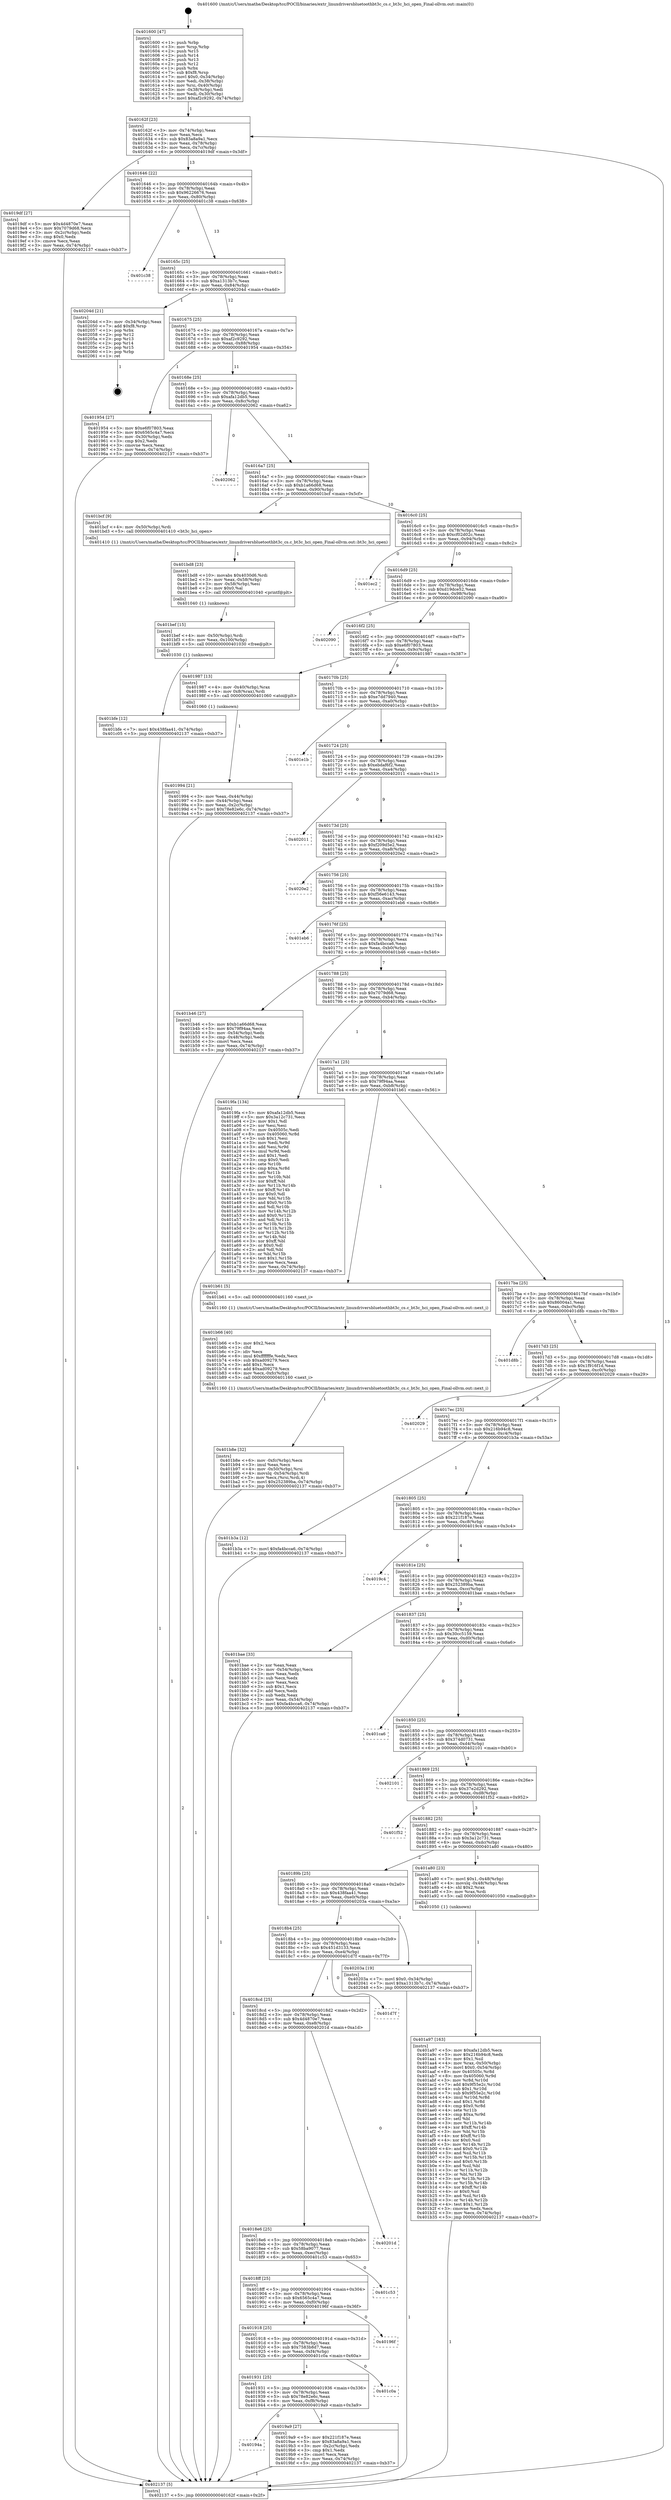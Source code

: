digraph "0x401600" {
  label = "0x401600 (/mnt/c/Users/mathe/Desktop/tcc/POCII/binaries/extr_linuxdriversbluetoothbt3c_cs.c_bt3c_hci_open_Final-ollvm.out::main(0))"
  labelloc = "t"
  node[shape=record]

  Entry [label="",width=0.3,height=0.3,shape=circle,fillcolor=black,style=filled]
  "0x40162f" [label="{
     0x40162f [23]\l
     | [instrs]\l
     &nbsp;&nbsp;0x40162f \<+3\>: mov -0x74(%rbp),%eax\l
     &nbsp;&nbsp;0x401632 \<+2\>: mov %eax,%ecx\l
     &nbsp;&nbsp;0x401634 \<+6\>: sub $0x83a8a9a1,%ecx\l
     &nbsp;&nbsp;0x40163a \<+3\>: mov %eax,-0x78(%rbp)\l
     &nbsp;&nbsp;0x40163d \<+3\>: mov %ecx,-0x7c(%rbp)\l
     &nbsp;&nbsp;0x401640 \<+6\>: je 00000000004019df \<main+0x3df\>\l
  }"]
  "0x4019df" [label="{
     0x4019df [27]\l
     | [instrs]\l
     &nbsp;&nbsp;0x4019df \<+5\>: mov $0x4d4870e7,%eax\l
     &nbsp;&nbsp;0x4019e4 \<+5\>: mov $0x7079d68,%ecx\l
     &nbsp;&nbsp;0x4019e9 \<+3\>: mov -0x2c(%rbp),%edx\l
     &nbsp;&nbsp;0x4019ec \<+3\>: cmp $0x0,%edx\l
     &nbsp;&nbsp;0x4019ef \<+3\>: cmove %ecx,%eax\l
     &nbsp;&nbsp;0x4019f2 \<+3\>: mov %eax,-0x74(%rbp)\l
     &nbsp;&nbsp;0x4019f5 \<+5\>: jmp 0000000000402137 \<main+0xb37\>\l
  }"]
  "0x401646" [label="{
     0x401646 [22]\l
     | [instrs]\l
     &nbsp;&nbsp;0x401646 \<+5\>: jmp 000000000040164b \<main+0x4b\>\l
     &nbsp;&nbsp;0x40164b \<+3\>: mov -0x78(%rbp),%eax\l
     &nbsp;&nbsp;0x40164e \<+5\>: sub $0x96226676,%eax\l
     &nbsp;&nbsp;0x401653 \<+3\>: mov %eax,-0x80(%rbp)\l
     &nbsp;&nbsp;0x401656 \<+6\>: je 0000000000401c38 \<main+0x638\>\l
  }"]
  Exit [label="",width=0.3,height=0.3,shape=circle,fillcolor=black,style=filled,peripheries=2]
  "0x401c38" [label="{
     0x401c38\l
  }", style=dashed]
  "0x40165c" [label="{
     0x40165c [25]\l
     | [instrs]\l
     &nbsp;&nbsp;0x40165c \<+5\>: jmp 0000000000401661 \<main+0x61\>\l
     &nbsp;&nbsp;0x401661 \<+3\>: mov -0x78(%rbp),%eax\l
     &nbsp;&nbsp;0x401664 \<+5\>: sub $0xa1313b7c,%eax\l
     &nbsp;&nbsp;0x401669 \<+6\>: mov %eax,-0x84(%rbp)\l
     &nbsp;&nbsp;0x40166f \<+6\>: je 000000000040204d \<main+0xa4d\>\l
  }"]
  "0x401bfe" [label="{
     0x401bfe [12]\l
     | [instrs]\l
     &nbsp;&nbsp;0x401bfe \<+7\>: movl $0x438faa41,-0x74(%rbp)\l
     &nbsp;&nbsp;0x401c05 \<+5\>: jmp 0000000000402137 \<main+0xb37\>\l
  }"]
  "0x40204d" [label="{
     0x40204d [21]\l
     | [instrs]\l
     &nbsp;&nbsp;0x40204d \<+3\>: mov -0x34(%rbp),%eax\l
     &nbsp;&nbsp;0x402050 \<+7\>: add $0xf8,%rsp\l
     &nbsp;&nbsp;0x402057 \<+1\>: pop %rbx\l
     &nbsp;&nbsp;0x402058 \<+2\>: pop %r12\l
     &nbsp;&nbsp;0x40205a \<+2\>: pop %r13\l
     &nbsp;&nbsp;0x40205c \<+2\>: pop %r14\l
     &nbsp;&nbsp;0x40205e \<+2\>: pop %r15\l
     &nbsp;&nbsp;0x402060 \<+1\>: pop %rbp\l
     &nbsp;&nbsp;0x402061 \<+1\>: ret\l
  }"]
  "0x401675" [label="{
     0x401675 [25]\l
     | [instrs]\l
     &nbsp;&nbsp;0x401675 \<+5\>: jmp 000000000040167a \<main+0x7a\>\l
     &nbsp;&nbsp;0x40167a \<+3\>: mov -0x78(%rbp),%eax\l
     &nbsp;&nbsp;0x40167d \<+5\>: sub $0xaf2c9292,%eax\l
     &nbsp;&nbsp;0x401682 \<+6\>: mov %eax,-0x88(%rbp)\l
     &nbsp;&nbsp;0x401688 \<+6\>: je 0000000000401954 \<main+0x354\>\l
  }"]
  "0x401bef" [label="{
     0x401bef [15]\l
     | [instrs]\l
     &nbsp;&nbsp;0x401bef \<+4\>: mov -0x50(%rbp),%rdi\l
     &nbsp;&nbsp;0x401bf3 \<+6\>: mov %eax,-0x100(%rbp)\l
     &nbsp;&nbsp;0x401bf9 \<+5\>: call 0000000000401030 \<free@plt\>\l
     | [calls]\l
     &nbsp;&nbsp;0x401030 \{1\} (unknown)\l
  }"]
  "0x401954" [label="{
     0x401954 [27]\l
     | [instrs]\l
     &nbsp;&nbsp;0x401954 \<+5\>: mov $0xe6f07803,%eax\l
     &nbsp;&nbsp;0x401959 \<+5\>: mov $0x6565c4a7,%ecx\l
     &nbsp;&nbsp;0x40195e \<+3\>: mov -0x30(%rbp),%edx\l
     &nbsp;&nbsp;0x401961 \<+3\>: cmp $0x2,%edx\l
     &nbsp;&nbsp;0x401964 \<+3\>: cmovne %ecx,%eax\l
     &nbsp;&nbsp;0x401967 \<+3\>: mov %eax,-0x74(%rbp)\l
     &nbsp;&nbsp;0x40196a \<+5\>: jmp 0000000000402137 \<main+0xb37\>\l
  }"]
  "0x40168e" [label="{
     0x40168e [25]\l
     | [instrs]\l
     &nbsp;&nbsp;0x40168e \<+5\>: jmp 0000000000401693 \<main+0x93\>\l
     &nbsp;&nbsp;0x401693 \<+3\>: mov -0x78(%rbp),%eax\l
     &nbsp;&nbsp;0x401696 \<+5\>: sub $0xafa12db5,%eax\l
     &nbsp;&nbsp;0x40169b \<+6\>: mov %eax,-0x8c(%rbp)\l
     &nbsp;&nbsp;0x4016a1 \<+6\>: je 0000000000402062 \<main+0xa62\>\l
  }"]
  "0x402137" [label="{
     0x402137 [5]\l
     | [instrs]\l
     &nbsp;&nbsp;0x402137 \<+5\>: jmp 000000000040162f \<main+0x2f\>\l
  }"]
  "0x401600" [label="{
     0x401600 [47]\l
     | [instrs]\l
     &nbsp;&nbsp;0x401600 \<+1\>: push %rbp\l
     &nbsp;&nbsp;0x401601 \<+3\>: mov %rsp,%rbp\l
     &nbsp;&nbsp;0x401604 \<+2\>: push %r15\l
     &nbsp;&nbsp;0x401606 \<+2\>: push %r14\l
     &nbsp;&nbsp;0x401608 \<+2\>: push %r13\l
     &nbsp;&nbsp;0x40160a \<+2\>: push %r12\l
     &nbsp;&nbsp;0x40160c \<+1\>: push %rbx\l
     &nbsp;&nbsp;0x40160d \<+7\>: sub $0xf8,%rsp\l
     &nbsp;&nbsp;0x401614 \<+7\>: movl $0x0,-0x34(%rbp)\l
     &nbsp;&nbsp;0x40161b \<+3\>: mov %edi,-0x38(%rbp)\l
     &nbsp;&nbsp;0x40161e \<+4\>: mov %rsi,-0x40(%rbp)\l
     &nbsp;&nbsp;0x401622 \<+3\>: mov -0x38(%rbp),%edi\l
     &nbsp;&nbsp;0x401625 \<+3\>: mov %edi,-0x30(%rbp)\l
     &nbsp;&nbsp;0x401628 \<+7\>: movl $0xaf2c9292,-0x74(%rbp)\l
  }"]
  "0x401bd8" [label="{
     0x401bd8 [23]\l
     | [instrs]\l
     &nbsp;&nbsp;0x401bd8 \<+10\>: movabs $0x4030d6,%rdi\l
     &nbsp;&nbsp;0x401be2 \<+3\>: mov %eax,-0x58(%rbp)\l
     &nbsp;&nbsp;0x401be5 \<+3\>: mov -0x58(%rbp),%esi\l
     &nbsp;&nbsp;0x401be8 \<+2\>: mov $0x0,%al\l
     &nbsp;&nbsp;0x401bea \<+5\>: call 0000000000401040 \<printf@plt\>\l
     | [calls]\l
     &nbsp;&nbsp;0x401040 \{1\} (unknown)\l
  }"]
  "0x402062" [label="{
     0x402062\l
  }", style=dashed]
  "0x4016a7" [label="{
     0x4016a7 [25]\l
     | [instrs]\l
     &nbsp;&nbsp;0x4016a7 \<+5\>: jmp 00000000004016ac \<main+0xac\>\l
     &nbsp;&nbsp;0x4016ac \<+3\>: mov -0x78(%rbp),%eax\l
     &nbsp;&nbsp;0x4016af \<+5\>: sub $0xb1a66d68,%eax\l
     &nbsp;&nbsp;0x4016b4 \<+6\>: mov %eax,-0x90(%rbp)\l
     &nbsp;&nbsp;0x4016ba \<+6\>: je 0000000000401bcf \<main+0x5cf\>\l
  }"]
  "0x401b8e" [label="{
     0x401b8e [32]\l
     | [instrs]\l
     &nbsp;&nbsp;0x401b8e \<+6\>: mov -0xfc(%rbp),%ecx\l
     &nbsp;&nbsp;0x401b94 \<+3\>: imul %eax,%ecx\l
     &nbsp;&nbsp;0x401b97 \<+4\>: mov -0x50(%rbp),%rsi\l
     &nbsp;&nbsp;0x401b9b \<+4\>: movslq -0x54(%rbp),%rdi\l
     &nbsp;&nbsp;0x401b9f \<+3\>: mov %ecx,(%rsi,%rdi,4)\l
     &nbsp;&nbsp;0x401ba2 \<+7\>: movl $0x252389ba,-0x74(%rbp)\l
     &nbsp;&nbsp;0x401ba9 \<+5\>: jmp 0000000000402137 \<main+0xb37\>\l
  }"]
  "0x401bcf" [label="{
     0x401bcf [9]\l
     | [instrs]\l
     &nbsp;&nbsp;0x401bcf \<+4\>: mov -0x50(%rbp),%rdi\l
     &nbsp;&nbsp;0x401bd3 \<+5\>: call 0000000000401410 \<bt3c_hci_open\>\l
     | [calls]\l
     &nbsp;&nbsp;0x401410 \{1\} (/mnt/c/Users/mathe/Desktop/tcc/POCII/binaries/extr_linuxdriversbluetoothbt3c_cs.c_bt3c_hci_open_Final-ollvm.out::bt3c_hci_open)\l
  }"]
  "0x4016c0" [label="{
     0x4016c0 [25]\l
     | [instrs]\l
     &nbsp;&nbsp;0x4016c0 \<+5\>: jmp 00000000004016c5 \<main+0xc5\>\l
     &nbsp;&nbsp;0x4016c5 \<+3\>: mov -0x78(%rbp),%eax\l
     &nbsp;&nbsp;0x4016c8 \<+5\>: sub $0xcf02d02c,%eax\l
     &nbsp;&nbsp;0x4016cd \<+6\>: mov %eax,-0x94(%rbp)\l
     &nbsp;&nbsp;0x4016d3 \<+6\>: je 0000000000401ec2 \<main+0x8c2\>\l
  }"]
  "0x401b66" [label="{
     0x401b66 [40]\l
     | [instrs]\l
     &nbsp;&nbsp;0x401b66 \<+5\>: mov $0x2,%ecx\l
     &nbsp;&nbsp;0x401b6b \<+1\>: cltd\l
     &nbsp;&nbsp;0x401b6c \<+2\>: idiv %ecx\l
     &nbsp;&nbsp;0x401b6e \<+6\>: imul $0xfffffffe,%edx,%ecx\l
     &nbsp;&nbsp;0x401b74 \<+6\>: sub $0xad09279,%ecx\l
     &nbsp;&nbsp;0x401b7a \<+3\>: add $0x1,%ecx\l
     &nbsp;&nbsp;0x401b7d \<+6\>: add $0xad09279,%ecx\l
     &nbsp;&nbsp;0x401b83 \<+6\>: mov %ecx,-0xfc(%rbp)\l
     &nbsp;&nbsp;0x401b89 \<+5\>: call 0000000000401160 \<next_i\>\l
     | [calls]\l
     &nbsp;&nbsp;0x401160 \{1\} (/mnt/c/Users/mathe/Desktop/tcc/POCII/binaries/extr_linuxdriversbluetoothbt3c_cs.c_bt3c_hci_open_Final-ollvm.out::next_i)\l
  }"]
  "0x401ec2" [label="{
     0x401ec2\l
  }", style=dashed]
  "0x4016d9" [label="{
     0x4016d9 [25]\l
     | [instrs]\l
     &nbsp;&nbsp;0x4016d9 \<+5\>: jmp 00000000004016de \<main+0xde\>\l
     &nbsp;&nbsp;0x4016de \<+3\>: mov -0x78(%rbp),%eax\l
     &nbsp;&nbsp;0x4016e1 \<+5\>: sub $0xd19dce52,%eax\l
     &nbsp;&nbsp;0x4016e6 \<+6\>: mov %eax,-0x98(%rbp)\l
     &nbsp;&nbsp;0x4016ec \<+6\>: je 0000000000402090 \<main+0xa90\>\l
  }"]
  "0x401a97" [label="{
     0x401a97 [163]\l
     | [instrs]\l
     &nbsp;&nbsp;0x401a97 \<+5\>: mov $0xafa12db5,%ecx\l
     &nbsp;&nbsp;0x401a9c \<+5\>: mov $0x216b94c8,%edx\l
     &nbsp;&nbsp;0x401aa1 \<+3\>: mov $0x1,%sil\l
     &nbsp;&nbsp;0x401aa4 \<+4\>: mov %rax,-0x50(%rbp)\l
     &nbsp;&nbsp;0x401aa8 \<+7\>: movl $0x0,-0x54(%rbp)\l
     &nbsp;&nbsp;0x401aaf \<+8\>: mov 0x40505c,%r8d\l
     &nbsp;&nbsp;0x401ab7 \<+8\>: mov 0x405060,%r9d\l
     &nbsp;&nbsp;0x401abf \<+3\>: mov %r8d,%r10d\l
     &nbsp;&nbsp;0x401ac2 \<+7\>: add $0x9f55e2c,%r10d\l
     &nbsp;&nbsp;0x401ac9 \<+4\>: sub $0x1,%r10d\l
     &nbsp;&nbsp;0x401acd \<+7\>: sub $0x9f55e2c,%r10d\l
     &nbsp;&nbsp;0x401ad4 \<+4\>: imul %r10d,%r8d\l
     &nbsp;&nbsp;0x401ad8 \<+4\>: and $0x1,%r8d\l
     &nbsp;&nbsp;0x401adc \<+4\>: cmp $0x0,%r8d\l
     &nbsp;&nbsp;0x401ae0 \<+4\>: sete %r11b\l
     &nbsp;&nbsp;0x401ae4 \<+4\>: cmp $0xa,%r9d\l
     &nbsp;&nbsp;0x401ae8 \<+3\>: setl %bl\l
     &nbsp;&nbsp;0x401aeb \<+3\>: mov %r11b,%r14b\l
     &nbsp;&nbsp;0x401aee \<+4\>: xor $0xff,%r14b\l
     &nbsp;&nbsp;0x401af2 \<+3\>: mov %bl,%r15b\l
     &nbsp;&nbsp;0x401af5 \<+4\>: xor $0xff,%r15b\l
     &nbsp;&nbsp;0x401af9 \<+4\>: xor $0x0,%sil\l
     &nbsp;&nbsp;0x401afd \<+3\>: mov %r14b,%r12b\l
     &nbsp;&nbsp;0x401b00 \<+4\>: and $0x0,%r12b\l
     &nbsp;&nbsp;0x401b04 \<+3\>: and %sil,%r11b\l
     &nbsp;&nbsp;0x401b07 \<+3\>: mov %r15b,%r13b\l
     &nbsp;&nbsp;0x401b0a \<+4\>: and $0x0,%r13b\l
     &nbsp;&nbsp;0x401b0e \<+3\>: and %sil,%bl\l
     &nbsp;&nbsp;0x401b11 \<+3\>: or %r11b,%r12b\l
     &nbsp;&nbsp;0x401b14 \<+3\>: or %bl,%r13b\l
     &nbsp;&nbsp;0x401b17 \<+3\>: xor %r13b,%r12b\l
     &nbsp;&nbsp;0x401b1a \<+3\>: or %r15b,%r14b\l
     &nbsp;&nbsp;0x401b1d \<+4\>: xor $0xff,%r14b\l
     &nbsp;&nbsp;0x401b21 \<+4\>: or $0x0,%sil\l
     &nbsp;&nbsp;0x401b25 \<+3\>: and %sil,%r14b\l
     &nbsp;&nbsp;0x401b28 \<+3\>: or %r14b,%r12b\l
     &nbsp;&nbsp;0x401b2b \<+4\>: test $0x1,%r12b\l
     &nbsp;&nbsp;0x401b2f \<+3\>: cmovne %edx,%ecx\l
     &nbsp;&nbsp;0x401b32 \<+3\>: mov %ecx,-0x74(%rbp)\l
     &nbsp;&nbsp;0x401b35 \<+5\>: jmp 0000000000402137 \<main+0xb37\>\l
  }"]
  "0x402090" [label="{
     0x402090\l
  }", style=dashed]
  "0x4016f2" [label="{
     0x4016f2 [25]\l
     | [instrs]\l
     &nbsp;&nbsp;0x4016f2 \<+5\>: jmp 00000000004016f7 \<main+0xf7\>\l
     &nbsp;&nbsp;0x4016f7 \<+3\>: mov -0x78(%rbp),%eax\l
     &nbsp;&nbsp;0x4016fa \<+5\>: sub $0xe6f07803,%eax\l
     &nbsp;&nbsp;0x4016ff \<+6\>: mov %eax,-0x9c(%rbp)\l
     &nbsp;&nbsp;0x401705 \<+6\>: je 0000000000401987 \<main+0x387\>\l
  }"]
  "0x40194a" [label="{
     0x40194a\l
  }", style=dashed]
  "0x401987" [label="{
     0x401987 [13]\l
     | [instrs]\l
     &nbsp;&nbsp;0x401987 \<+4\>: mov -0x40(%rbp),%rax\l
     &nbsp;&nbsp;0x40198b \<+4\>: mov 0x8(%rax),%rdi\l
     &nbsp;&nbsp;0x40198f \<+5\>: call 0000000000401060 \<atoi@plt\>\l
     | [calls]\l
     &nbsp;&nbsp;0x401060 \{1\} (unknown)\l
  }"]
  "0x40170b" [label="{
     0x40170b [25]\l
     | [instrs]\l
     &nbsp;&nbsp;0x40170b \<+5\>: jmp 0000000000401710 \<main+0x110\>\l
     &nbsp;&nbsp;0x401710 \<+3\>: mov -0x78(%rbp),%eax\l
     &nbsp;&nbsp;0x401713 \<+5\>: sub $0xe7dd7940,%eax\l
     &nbsp;&nbsp;0x401718 \<+6\>: mov %eax,-0xa0(%rbp)\l
     &nbsp;&nbsp;0x40171e \<+6\>: je 0000000000401e1b \<main+0x81b\>\l
  }"]
  "0x401994" [label="{
     0x401994 [21]\l
     | [instrs]\l
     &nbsp;&nbsp;0x401994 \<+3\>: mov %eax,-0x44(%rbp)\l
     &nbsp;&nbsp;0x401997 \<+3\>: mov -0x44(%rbp),%eax\l
     &nbsp;&nbsp;0x40199a \<+3\>: mov %eax,-0x2c(%rbp)\l
     &nbsp;&nbsp;0x40199d \<+7\>: movl $0x78e82e6c,-0x74(%rbp)\l
     &nbsp;&nbsp;0x4019a4 \<+5\>: jmp 0000000000402137 \<main+0xb37\>\l
  }"]
  "0x4019a9" [label="{
     0x4019a9 [27]\l
     | [instrs]\l
     &nbsp;&nbsp;0x4019a9 \<+5\>: mov $0x221f187e,%eax\l
     &nbsp;&nbsp;0x4019ae \<+5\>: mov $0x83a8a9a1,%ecx\l
     &nbsp;&nbsp;0x4019b3 \<+3\>: mov -0x2c(%rbp),%edx\l
     &nbsp;&nbsp;0x4019b6 \<+3\>: cmp $0x1,%edx\l
     &nbsp;&nbsp;0x4019b9 \<+3\>: cmovl %ecx,%eax\l
     &nbsp;&nbsp;0x4019bc \<+3\>: mov %eax,-0x74(%rbp)\l
     &nbsp;&nbsp;0x4019bf \<+5\>: jmp 0000000000402137 \<main+0xb37\>\l
  }"]
  "0x401e1b" [label="{
     0x401e1b\l
  }", style=dashed]
  "0x401724" [label="{
     0x401724 [25]\l
     | [instrs]\l
     &nbsp;&nbsp;0x401724 \<+5\>: jmp 0000000000401729 \<main+0x129\>\l
     &nbsp;&nbsp;0x401729 \<+3\>: mov -0x78(%rbp),%eax\l
     &nbsp;&nbsp;0x40172c \<+5\>: sub $0xebdaf6f2,%eax\l
     &nbsp;&nbsp;0x401731 \<+6\>: mov %eax,-0xa4(%rbp)\l
     &nbsp;&nbsp;0x401737 \<+6\>: je 0000000000402011 \<main+0xa11\>\l
  }"]
  "0x401931" [label="{
     0x401931 [25]\l
     | [instrs]\l
     &nbsp;&nbsp;0x401931 \<+5\>: jmp 0000000000401936 \<main+0x336\>\l
     &nbsp;&nbsp;0x401936 \<+3\>: mov -0x78(%rbp),%eax\l
     &nbsp;&nbsp;0x401939 \<+5\>: sub $0x78e82e6c,%eax\l
     &nbsp;&nbsp;0x40193e \<+6\>: mov %eax,-0xf8(%rbp)\l
     &nbsp;&nbsp;0x401944 \<+6\>: je 00000000004019a9 \<main+0x3a9\>\l
  }"]
  "0x402011" [label="{
     0x402011\l
  }", style=dashed]
  "0x40173d" [label="{
     0x40173d [25]\l
     | [instrs]\l
     &nbsp;&nbsp;0x40173d \<+5\>: jmp 0000000000401742 \<main+0x142\>\l
     &nbsp;&nbsp;0x401742 \<+3\>: mov -0x78(%rbp),%eax\l
     &nbsp;&nbsp;0x401745 \<+5\>: sub $0xf209d5e2,%eax\l
     &nbsp;&nbsp;0x40174a \<+6\>: mov %eax,-0xa8(%rbp)\l
     &nbsp;&nbsp;0x401750 \<+6\>: je 00000000004020e2 \<main+0xae2\>\l
  }"]
  "0x401c0a" [label="{
     0x401c0a\l
  }", style=dashed]
  "0x4020e2" [label="{
     0x4020e2\l
  }", style=dashed]
  "0x401756" [label="{
     0x401756 [25]\l
     | [instrs]\l
     &nbsp;&nbsp;0x401756 \<+5\>: jmp 000000000040175b \<main+0x15b\>\l
     &nbsp;&nbsp;0x40175b \<+3\>: mov -0x78(%rbp),%eax\l
     &nbsp;&nbsp;0x40175e \<+5\>: sub $0xf56e6143,%eax\l
     &nbsp;&nbsp;0x401763 \<+6\>: mov %eax,-0xac(%rbp)\l
     &nbsp;&nbsp;0x401769 \<+6\>: je 0000000000401eb6 \<main+0x8b6\>\l
  }"]
  "0x401918" [label="{
     0x401918 [25]\l
     | [instrs]\l
     &nbsp;&nbsp;0x401918 \<+5\>: jmp 000000000040191d \<main+0x31d\>\l
     &nbsp;&nbsp;0x40191d \<+3\>: mov -0x78(%rbp),%eax\l
     &nbsp;&nbsp;0x401920 \<+5\>: sub $0x7583b8d7,%eax\l
     &nbsp;&nbsp;0x401925 \<+6\>: mov %eax,-0xf4(%rbp)\l
     &nbsp;&nbsp;0x40192b \<+6\>: je 0000000000401c0a \<main+0x60a\>\l
  }"]
  "0x401eb6" [label="{
     0x401eb6\l
  }", style=dashed]
  "0x40176f" [label="{
     0x40176f [25]\l
     | [instrs]\l
     &nbsp;&nbsp;0x40176f \<+5\>: jmp 0000000000401774 \<main+0x174\>\l
     &nbsp;&nbsp;0x401774 \<+3\>: mov -0x78(%rbp),%eax\l
     &nbsp;&nbsp;0x401777 \<+5\>: sub $0xfa4bcca6,%eax\l
     &nbsp;&nbsp;0x40177c \<+6\>: mov %eax,-0xb0(%rbp)\l
     &nbsp;&nbsp;0x401782 \<+6\>: je 0000000000401b46 \<main+0x546\>\l
  }"]
  "0x40196f" [label="{
     0x40196f\l
  }", style=dashed]
  "0x401b46" [label="{
     0x401b46 [27]\l
     | [instrs]\l
     &nbsp;&nbsp;0x401b46 \<+5\>: mov $0xb1a66d68,%eax\l
     &nbsp;&nbsp;0x401b4b \<+5\>: mov $0x79f94aa,%ecx\l
     &nbsp;&nbsp;0x401b50 \<+3\>: mov -0x54(%rbp),%edx\l
     &nbsp;&nbsp;0x401b53 \<+3\>: cmp -0x48(%rbp),%edx\l
     &nbsp;&nbsp;0x401b56 \<+3\>: cmovl %ecx,%eax\l
     &nbsp;&nbsp;0x401b59 \<+3\>: mov %eax,-0x74(%rbp)\l
     &nbsp;&nbsp;0x401b5c \<+5\>: jmp 0000000000402137 \<main+0xb37\>\l
  }"]
  "0x401788" [label="{
     0x401788 [25]\l
     | [instrs]\l
     &nbsp;&nbsp;0x401788 \<+5\>: jmp 000000000040178d \<main+0x18d\>\l
     &nbsp;&nbsp;0x40178d \<+3\>: mov -0x78(%rbp),%eax\l
     &nbsp;&nbsp;0x401790 \<+5\>: sub $0x7079d68,%eax\l
     &nbsp;&nbsp;0x401795 \<+6\>: mov %eax,-0xb4(%rbp)\l
     &nbsp;&nbsp;0x40179b \<+6\>: je 00000000004019fa \<main+0x3fa\>\l
  }"]
  "0x4018ff" [label="{
     0x4018ff [25]\l
     | [instrs]\l
     &nbsp;&nbsp;0x4018ff \<+5\>: jmp 0000000000401904 \<main+0x304\>\l
     &nbsp;&nbsp;0x401904 \<+3\>: mov -0x78(%rbp),%eax\l
     &nbsp;&nbsp;0x401907 \<+5\>: sub $0x6565c4a7,%eax\l
     &nbsp;&nbsp;0x40190c \<+6\>: mov %eax,-0xf0(%rbp)\l
     &nbsp;&nbsp;0x401912 \<+6\>: je 000000000040196f \<main+0x36f\>\l
  }"]
  "0x4019fa" [label="{
     0x4019fa [134]\l
     | [instrs]\l
     &nbsp;&nbsp;0x4019fa \<+5\>: mov $0xafa12db5,%eax\l
     &nbsp;&nbsp;0x4019ff \<+5\>: mov $0x3a12c731,%ecx\l
     &nbsp;&nbsp;0x401a04 \<+2\>: mov $0x1,%dl\l
     &nbsp;&nbsp;0x401a06 \<+2\>: xor %esi,%esi\l
     &nbsp;&nbsp;0x401a08 \<+7\>: mov 0x40505c,%edi\l
     &nbsp;&nbsp;0x401a0f \<+8\>: mov 0x405060,%r8d\l
     &nbsp;&nbsp;0x401a17 \<+3\>: sub $0x1,%esi\l
     &nbsp;&nbsp;0x401a1a \<+3\>: mov %edi,%r9d\l
     &nbsp;&nbsp;0x401a1d \<+3\>: add %esi,%r9d\l
     &nbsp;&nbsp;0x401a20 \<+4\>: imul %r9d,%edi\l
     &nbsp;&nbsp;0x401a24 \<+3\>: and $0x1,%edi\l
     &nbsp;&nbsp;0x401a27 \<+3\>: cmp $0x0,%edi\l
     &nbsp;&nbsp;0x401a2a \<+4\>: sete %r10b\l
     &nbsp;&nbsp;0x401a2e \<+4\>: cmp $0xa,%r8d\l
     &nbsp;&nbsp;0x401a32 \<+4\>: setl %r11b\l
     &nbsp;&nbsp;0x401a36 \<+3\>: mov %r10b,%bl\l
     &nbsp;&nbsp;0x401a39 \<+3\>: xor $0xff,%bl\l
     &nbsp;&nbsp;0x401a3c \<+3\>: mov %r11b,%r14b\l
     &nbsp;&nbsp;0x401a3f \<+4\>: xor $0xff,%r14b\l
     &nbsp;&nbsp;0x401a43 \<+3\>: xor $0x0,%dl\l
     &nbsp;&nbsp;0x401a46 \<+3\>: mov %bl,%r15b\l
     &nbsp;&nbsp;0x401a49 \<+4\>: and $0x0,%r15b\l
     &nbsp;&nbsp;0x401a4d \<+3\>: and %dl,%r10b\l
     &nbsp;&nbsp;0x401a50 \<+3\>: mov %r14b,%r12b\l
     &nbsp;&nbsp;0x401a53 \<+4\>: and $0x0,%r12b\l
     &nbsp;&nbsp;0x401a57 \<+3\>: and %dl,%r11b\l
     &nbsp;&nbsp;0x401a5a \<+3\>: or %r10b,%r15b\l
     &nbsp;&nbsp;0x401a5d \<+3\>: or %r11b,%r12b\l
     &nbsp;&nbsp;0x401a60 \<+3\>: xor %r12b,%r15b\l
     &nbsp;&nbsp;0x401a63 \<+3\>: or %r14b,%bl\l
     &nbsp;&nbsp;0x401a66 \<+3\>: xor $0xff,%bl\l
     &nbsp;&nbsp;0x401a69 \<+3\>: or $0x0,%dl\l
     &nbsp;&nbsp;0x401a6c \<+2\>: and %dl,%bl\l
     &nbsp;&nbsp;0x401a6e \<+3\>: or %bl,%r15b\l
     &nbsp;&nbsp;0x401a71 \<+4\>: test $0x1,%r15b\l
     &nbsp;&nbsp;0x401a75 \<+3\>: cmovne %ecx,%eax\l
     &nbsp;&nbsp;0x401a78 \<+3\>: mov %eax,-0x74(%rbp)\l
     &nbsp;&nbsp;0x401a7b \<+5\>: jmp 0000000000402137 \<main+0xb37\>\l
  }"]
  "0x4017a1" [label="{
     0x4017a1 [25]\l
     | [instrs]\l
     &nbsp;&nbsp;0x4017a1 \<+5\>: jmp 00000000004017a6 \<main+0x1a6\>\l
     &nbsp;&nbsp;0x4017a6 \<+3\>: mov -0x78(%rbp),%eax\l
     &nbsp;&nbsp;0x4017a9 \<+5\>: sub $0x79f94aa,%eax\l
     &nbsp;&nbsp;0x4017ae \<+6\>: mov %eax,-0xb8(%rbp)\l
     &nbsp;&nbsp;0x4017b4 \<+6\>: je 0000000000401b61 \<main+0x561\>\l
  }"]
  "0x401c53" [label="{
     0x401c53\l
  }", style=dashed]
  "0x401b61" [label="{
     0x401b61 [5]\l
     | [instrs]\l
     &nbsp;&nbsp;0x401b61 \<+5\>: call 0000000000401160 \<next_i\>\l
     | [calls]\l
     &nbsp;&nbsp;0x401160 \{1\} (/mnt/c/Users/mathe/Desktop/tcc/POCII/binaries/extr_linuxdriversbluetoothbt3c_cs.c_bt3c_hci_open_Final-ollvm.out::next_i)\l
  }"]
  "0x4017ba" [label="{
     0x4017ba [25]\l
     | [instrs]\l
     &nbsp;&nbsp;0x4017ba \<+5\>: jmp 00000000004017bf \<main+0x1bf\>\l
     &nbsp;&nbsp;0x4017bf \<+3\>: mov -0x78(%rbp),%eax\l
     &nbsp;&nbsp;0x4017c2 \<+5\>: sub $0x86004a1,%eax\l
     &nbsp;&nbsp;0x4017c7 \<+6\>: mov %eax,-0xbc(%rbp)\l
     &nbsp;&nbsp;0x4017cd \<+6\>: je 0000000000401d8b \<main+0x78b\>\l
  }"]
  "0x4018e6" [label="{
     0x4018e6 [25]\l
     | [instrs]\l
     &nbsp;&nbsp;0x4018e6 \<+5\>: jmp 00000000004018eb \<main+0x2eb\>\l
     &nbsp;&nbsp;0x4018eb \<+3\>: mov -0x78(%rbp),%eax\l
     &nbsp;&nbsp;0x4018ee \<+5\>: sub $0x58ba9077,%eax\l
     &nbsp;&nbsp;0x4018f3 \<+6\>: mov %eax,-0xec(%rbp)\l
     &nbsp;&nbsp;0x4018f9 \<+6\>: je 0000000000401c53 \<main+0x653\>\l
  }"]
  "0x401d8b" [label="{
     0x401d8b\l
  }", style=dashed]
  "0x4017d3" [label="{
     0x4017d3 [25]\l
     | [instrs]\l
     &nbsp;&nbsp;0x4017d3 \<+5\>: jmp 00000000004017d8 \<main+0x1d8\>\l
     &nbsp;&nbsp;0x4017d8 \<+3\>: mov -0x78(%rbp),%eax\l
     &nbsp;&nbsp;0x4017db \<+5\>: sub $0x1f916f1d,%eax\l
     &nbsp;&nbsp;0x4017e0 \<+6\>: mov %eax,-0xc0(%rbp)\l
     &nbsp;&nbsp;0x4017e6 \<+6\>: je 0000000000402029 \<main+0xa29\>\l
  }"]
  "0x40201d" [label="{
     0x40201d\l
  }", style=dashed]
  "0x402029" [label="{
     0x402029\l
  }", style=dashed]
  "0x4017ec" [label="{
     0x4017ec [25]\l
     | [instrs]\l
     &nbsp;&nbsp;0x4017ec \<+5\>: jmp 00000000004017f1 \<main+0x1f1\>\l
     &nbsp;&nbsp;0x4017f1 \<+3\>: mov -0x78(%rbp),%eax\l
     &nbsp;&nbsp;0x4017f4 \<+5\>: sub $0x216b94c8,%eax\l
     &nbsp;&nbsp;0x4017f9 \<+6\>: mov %eax,-0xc4(%rbp)\l
     &nbsp;&nbsp;0x4017ff \<+6\>: je 0000000000401b3a \<main+0x53a\>\l
  }"]
  "0x4018cd" [label="{
     0x4018cd [25]\l
     | [instrs]\l
     &nbsp;&nbsp;0x4018cd \<+5\>: jmp 00000000004018d2 \<main+0x2d2\>\l
     &nbsp;&nbsp;0x4018d2 \<+3\>: mov -0x78(%rbp),%eax\l
     &nbsp;&nbsp;0x4018d5 \<+5\>: sub $0x4d4870e7,%eax\l
     &nbsp;&nbsp;0x4018da \<+6\>: mov %eax,-0xe8(%rbp)\l
     &nbsp;&nbsp;0x4018e0 \<+6\>: je 000000000040201d \<main+0xa1d\>\l
  }"]
  "0x401b3a" [label="{
     0x401b3a [12]\l
     | [instrs]\l
     &nbsp;&nbsp;0x401b3a \<+7\>: movl $0xfa4bcca6,-0x74(%rbp)\l
     &nbsp;&nbsp;0x401b41 \<+5\>: jmp 0000000000402137 \<main+0xb37\>\l
  }"]
  "0x401805" [label="{
     0x401805 [25]\l
     | [instrs]\l
     &nbsp;&nbsp;0x401805 \<+5\>: jmp 000000000040180a \<main+0x20a\>\l
     &nbsp;&nbsp;0x40180a \<+3\>: mov -0x78(%rbp),%eax\l
     &nbsp;&nbsp;0x40180d \<+5\>: sub $0x221f187e,%eax\l
     &nbsp;&nbsp;0x401812 \<+6\>: mov %eax,-0xc8(%rbp)\l
     &nbsp;&nbsp;0x401818 \<+6\>: je 00000000004019c4 \<main+0x3c4\>\l
  }"]
  "0x401d7f" [label="{
     0x401d7f\l
  }", style=dashed]
  "0x4019c4" [label="{
     0x4019c4\l
  }", style=dashed]
  "0x40181e" [label="{
     0x40181e [25]\l
     | [instrs]\l
     &nbsp;&nbsp;0x40181e \<+5\>: jmp 0000000000401823 \<main+0x223\>\l
     &nbsp;&nbsp;0x401823 \<+3\>: mov -0x78(%rbp),%eax\l
     &nbsp;&nbsp;0x401826 \<+5\>: sub $0x252389ba,%eax\l
     &nbsp;&nbsp;0x40182b \<+6\>: mov %eax,-0xcc(%rbp)\l
     &nbsp;&nbsp;0x401831 \<+6\>: je 0000000000401bae \<main+0x5ae\>\l
  }"]
  "0x4018b4" [label="{
     0x4018b4 [25]\l
     | [instrs]\l
     &nbsp;&nbsp;0x4018b4 \<+5\>: jmp 00000000004018b9 \<main+0x2b9\>\l
     &nbsp;&nbsp;0x4018b9 \<+3\>: mov -0x78(%rbp),%eax\l
     &nbsp;&nbsp;0x4018bc \<+5\>: sub $0x451d3133,%eax\l
     &nbsp;&nbsp;0x4018c1 \<+6\>: mov %eax,-0xe4(%rbp)\l
     &nbsp;&nbsp;0x4018c7 \<+6\>: je 0000000000401d7f \<main+0x77f\>\l
  }"]
  "0x401bae" [label="{
     0x401bae [33]\l
     | [instrs]\l
     &nbsp;&nbsp;0x401bae \<+2\>: xor %eax,%eax\l
     &nbsp;&nbsp;0x401bb0 \<+3\>: mov -0x54(%rbp),%ecx\l
     &nbsp;&nbsp;0x401bb3 \<+2\>: mov %eax,%edx\l
     &nbsp;&nbsp;0x401bb5 \<+2\>: sub %ecx,%edx\l
     &nbsp;&nbsp;0x401bb7 \<+2\>: mov %eax,%ecx\l
     &nbsp;&nbsp;0x401bb9 \<+3\>: sub $0x1,%ecx\l
     &nbsp;&nbsp;0x401bbc \<+2\>: add %ecx,%edx\l
     &nbsp;&nbsp;0x401bbe \<+2\>: sub %edx,%eax\l
     &nbsp;&nbsp;0x401bc0 \<+3\>: mov %eax,-0x54(%rbp)\l
     &nbsp;&nbsp;0x401bc3 \<+7\>: movl $0xfa4bcca6,-0x74(%rbp)\l
     &nbsp;&nbsp;0x401bca \<+5\>: jmp 0000000000402137 \<main+0xb37\>\l
  }"]
  "0x401837" [label="{
     0x401837 [25]\l
     | [instrs]\l
     &nbsp;&nbsp;0x401837 \<+5\>: jmp 000000000040183c \<main+0x23c\>\l
     &nbsp;&nbsp;0x40183c \<+3\>: mov -0x78(%rbp),%eax\l
     &nbsp;&nbsp;0x40183f \<+5\>: sub $0x30cc5159,%eax\l
     &nbsp;&nbsp;0x401844 \<+6\>: mov %eax,-0xd0(%rbp)\l
     &nbsp;&nbsp;0x40184a \<+6\>: je 0000000000401ca6 \<main+0x6a6\>\l
  }"]
  "0x40203a" [label="{
     0x40203a [19]\l
     | [instrs]\l
     &nbsp;&nbsp;0x40203a \<+7\>: movl $0x0,-0x34(%rbp)\l
     &nbsp;&nbsp;0x402041 \<+7\>: movl $0xa1313b7c,-0x74(%rbp)\l
     &nbsp;&nbsp;0x402048 \<+5\>: jmp 0000000000402137 \<main+0xb37\>\l
  }"]
  "0x401ca6" [label="{
     0x401ca6\l
  }", style=dashed]
  "0x401850" [label="{
     0x401850 [25]\l
     | [instrs]\l
     &nbsp;&nbsp;0x401850 \<+5\>: jmp 0000000000401855 \<main+0x255\>\l
     &nbsp;&nbsp;0x401855 \<+3\>: mov -0x78(%rbp),%eax\l
     &nbsp;&nbsp;0x401858 \<+5\>: sub $0x374d0731,%eax\l
     &nbsp;&nbsp;0x40185d \<+6\>: mov %eax,-0xd4(%rbp)\l
     &nbsp;&nbsp;0x401863 \<+6\>: je 0000000000402101 \<main+0xb01\>\l
  }"]
  "0x40189b" [label="{
     0x40189b [25]\l
     | [instrs]\l
     &nbsp;&nbsp;0x40189b \<+5\>: jmp 00000000004018a0 \<main+0x2a0\>\l
     &nbsp;&nbsp;0x4018a0 \<+3\>: mov -0x78(%rbp),%eax\l
     &nbsp;&nbsp;0x4018a3 \<+5\>: sub $0x438faa41,%eax\l
     &nbsp;&nbsp;0x4018a8 \<+6\>: mov %eax,-0xe0(%rbp)\l
     &nbsp;&nbsp;0x4018ae \<+6\>: je 000000000040203a \<main+0xa3a\>\l
  }"]
  "0x402101" [label="{
     0x402101\l
  }", style=dashed]
  "0x401869" [label="{
     0x401869 [25]\l
     | [instrs]\l
     &nbsp;&nbsp;0x401869 \<+5\>: jmp 000000000040186e \<main+0x26e\>\l
     &nbsp;&nbsp;0x40186e \<+3\>: mov -0x78(%rbp),%eax\l
     &nbsp;&nbsp;0x401871 \<+5\>: sub $0x37e2d292,%eax\l
     &nbsp;&nbsp;0x401876 \<+6\>: mov %eax,-0xd8(%rbp)\l
     &nbsp;&nbsp;0x40187c \<+6\>: je 0000000000401f52 \<main+0x952\>\l
  }"]
  "0x401a80" [label="{
     0x401a80 [23]\l
     | [instrs]\l
     &nbsp;&nbsp;0x401a80 \<+7\>: movl $0x1,-0x48(%rbp)\l
     &nbsp;&nbsp;0x401a87 \<+4\>: movslq -0x48(%rbp),%rax\l
     &nbsp;&nbsp;0x401a8b \<+4\>: shl $0x2,%rax\l
     &nbsp;&nbsp;0x401a8f \<+3\>: mov %rax,%rdi\l
     &nbsp;&nbsp;0x401a92 \<+5\>: call 0000000000401050 \<malloc@plt\>\l
     | [calls]\l
     &nbsp;&nbsp;0x401050 \{1\} (unknown)\l
  }"]
  "0x401f52" [label="{
     0x401f52\l
  }", style=dashed]
  "0x401882" [label="{
     0x401882 [25]\l
     | [instrs]\l
     &nbsp;&nbsp;0x401882 \<+5\>: jmp 0000000000401887 \<main+0x287\>\l
     &nbsp;&nbsp;0x401887 \<+3\>: mov -0x78(%rbp),%eax\l
     &nbsp;&nbsp;0x40188a \<+5\>: sub $0x3a12c731,%eax\l
     &nbsp;&nbsp;0x40188f \<+6\>: mov %eax,-0xdc(%rbp)\l
     &nbsp;&nbsp;0x401895 \<+6\>: je 0000000000401a80 \<main+0x480\>\l
  }"]
  Entry -> "0x401600" [label=" 1"]
  "0x40162f" -> "0x4019df" [label=" 1"]
  "0x40162f" -> "0x401646" [label=" 13"]
  "0x40204d" -> Exit [label=" 1"]
  "0x401646" -> "0x401c38" [label=" 0"]
  "0x401646" -> "0x40165c" [label=" 13"]
  "0x40203a" -> "0x402137" [label=" 1"]
  "0x40165c" -> "0x40204d" [label=" 1"]
  "0x40165c" -> "0x401675" [label=" 12"]
  "0x401bfe" -> "0x402137" [label=" 1"]
  "0x401675" -> "0x401954" [label=" 1"]
  "0x401675" -> "0x40168e" [label=" 11"]
  "0x401954" -> "0x402137" [label=" 1"]
  "0x401600" -> "0x40162f" [label=" 1"]
  "0x402137" -> "0x40162f" [label=" 13"]
  "0x401bef" -> "0x401bfe" [label=" 1"]
  "0x40168e" -> "0x402062" [label=" 0"]
  "0x40168e" -> "0x4016a7" [label=" 11"]
  "0x401bd8" -> "0x401bef" [label=" 1"]
  "0x4016a7" -> "0x401bcf" [label=" 1"]
  "0x4016a7" -> "0x4016c0" [label=" 10"]
  "0x401bcf" -> "0x401bd8" [label=" 1"]
  "0x4016c0" -> "0x401ec2" [label=" 0"]
  "0x4016c0" -> "0x4016d9" [label=" 10"]
  "0x401bae" -> "0x402137" [label=" 1"]
  "0x4016d9" -> "0x402090" [label=" 0"]
  "0x4016d9" -> "0x4016f2" [label=" 10"]
  "0x401b8e" -> "0x402137" [label=" 1"]
  "0x4016f2" -> "0x401987" [label=" 1"]
  "0x4016f2" -> "0x40170b" [label=" 9"]
  "0x401987" -> "0x401994" [label=" 1"]
  "0x401994" -> "0x402137" [label=" 1"]
  "0x401b66" -> "0x401b8e" [label=" 1"]
  "0x40170b" -> "0x401e1b" [label=" 0"]
  "0x40170b" -> "0x401724" [label=" 9"]
  "0x401b61" -> "0x401b66" [label=" 1"]
  "0x401724" -> "0x402011" [label=" 0"]
  "0x401724" -> "0x40173d" [label=" 9"]
  "0x401b3a" -> "0x402137" [label=" 1"]
  "0x40173d" -> "0x4020e2" [label=" 0"]
  "0x40173d" -> "0x401756" [label=" 9"]
  "0x401a97" -> "0x402137" [label=" 1"]
  "0x401756" -> "0x401eb6" [label=" 0"]
  "0x401756" -> "0x40176f" [label=" 9"]
  "0x4019fa" -> "0x402137" [label=" 1"]
  "0x40176f" -> "0x401b46" [label=" 2"]
  "0x40176f" -> "0x401788" [label=" 7"]
  "0x4019df" -> "0x402137" [label=" 1"]
  "0x401788" -> "0x4019fa" [label=" 1"]
  "0x401788" -> "0x4017a1" [label=" 6"]
  "0x401931" -> "0x40194a" [label=" 0"]
  "0x4017a1" -> "0x401b61" [label=" 1"]
  "0x4017a1" -> "0x4017ba" [label=" 5"]
  "0x401931" -> "0x4019a9" [label=" 1"]
  "0x4017ba" -> "0x401d8b" [label=" 0"]
  "0x4017ba" -> "0x4017d3" [label=" 5"]
  "0x401918" -> "0x401931" [label=" 1"]
  "0x4017d3" -> "0x402029" [label=" 0"]
  "0x4017d3" -> "0x4017ec" [label=" 5"]
  "0x401918" -> "0x401c0a" [label=" 0"]
  "0x4017ec" -> "0x401b3a" [label=" 1"]
  "0x4017ec" -> "0x401805" [label=" 4"]
  "0x4018ff" -> "0x401918" [label=" 1"]
  "0x401805" -> "0x4019c4" [label=" 0"]
  "0x401805" -> "0x40181e" [label=" 4"]
  "0x4018ff" -> "0x40196f" [label=" 0"]
  "0x40181e" -> "0x401bae" [label=" 1"]
  "0x40181e" -> "0x401837" [label=" 3"]
  "0x4018e6" -> "0x4018ff" [label=" 1"]
  "0x401837" -> "0x401ca6" [label=" 0"]
  "0x401837" -> "0x401850" [label=" 3"]
  "0x4018e6" -> "0x401c53" [label=" 0"]
  "0x401850" -> "0x402101" [label=" 0"]
  "0x401850" -> "0x401869" [label=" 3"]
  "0x4018cd" -> "0x4018e6" [label=" 1"]
  "0x401869" -> "0x401f52" [label=" 0"]
  "0x401869" -> "0x401882" [label=" 3"]
  "0x4018cd" -> "0x40201d" [label=" 0"]
  "0x401882" -> "0x401a80" [label=" 1"]
  "0x401882" -> "0x40189b" [label=" 2"]
  "0x401b46" -> "0x402137" [label=" 2"]
  "0x40189b" -> "0x40203a" [label=" 1"]
  "0x40189b" -> "0x4018b4" [label=" 1"]
  "0x4019a9" -> "0x402137" [label=" 1"]
  "0x4018b4" -> "0x401d7f" [label=" 0"]
  "0x4018b4" -> "0x4018cd" [label=" 1"]
  "0x401a80" -> "0x401a97" [label=" 1"]
}
